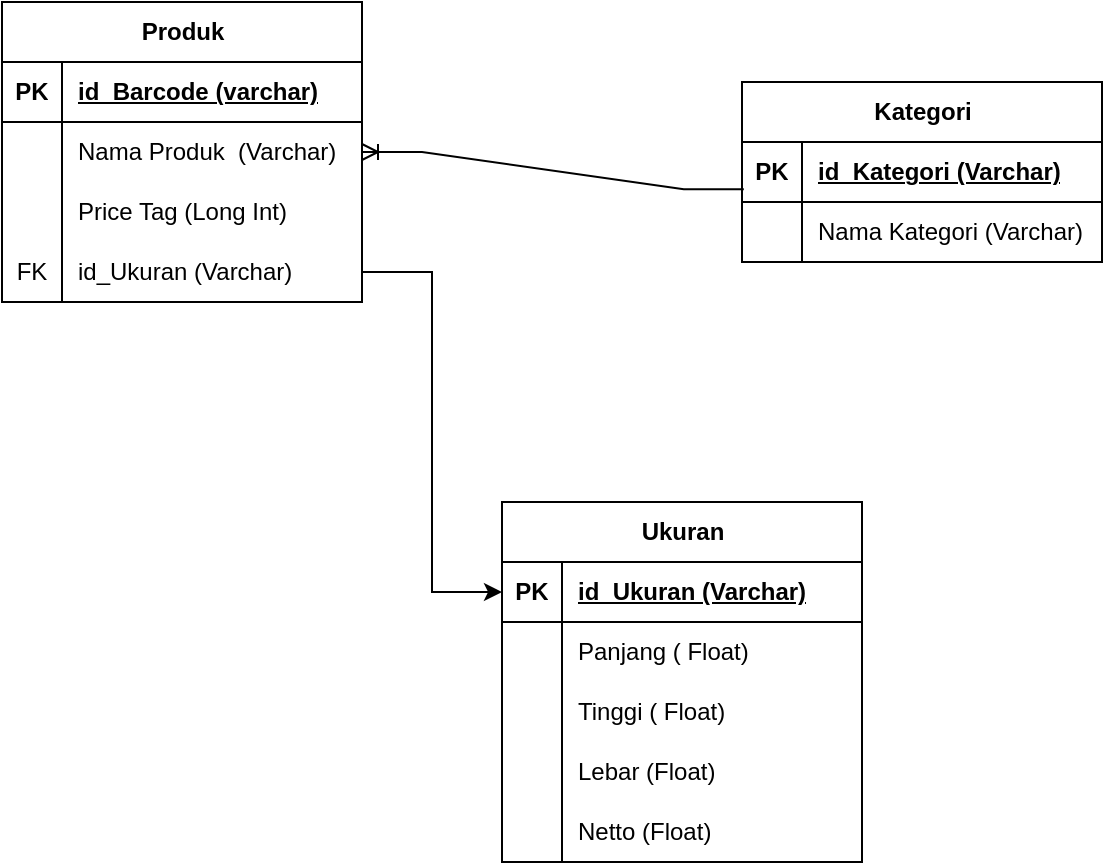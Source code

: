<mxfile version="21.0.6" type="device"><diagram name="Page-1" id="l5-iTmCWpSm1vLrKm-0z"><mxGraphModel dx="921" dy="485" grid="1" gridSize="10" guides="1" tooltips="1" connect="1" arrows="1" fold="1" page="1" pageScale="1" pageWidth="850" pageHeight="1100" math="0" shadow="0"><root><mxCell id="0"/><mxCell id="1" parent="0"/><mxCell id="pV-ZH-VMdChdQJ2DuikS-3" value="Produk" style="shape=table;startSize=30;container=1;collapsible=1;childLayout=tableLayout;fixedRows=1;rowLines=0;fontStyle=1;align=center;resizeLast=1;html=1;" vertex="1" parent="1"><mxGeometry x="90" y="240" width="180" height="150" as="geometry"/></mxCell><mxCell id="pV-ZH-VMdChdQJ2DuikS-4" value="" style="shape=tableRow;horizontal=0;startSize=0;swimlaneHead=0;swimlaneBody=0;fillColor=none;collapsible=0;dropTarget=0;points=[[0,0.5],[1,0.5]];portConstraint=eastwest;top=0;left=0;right=0;bottom=1;" vertex="1" parent="pV-ZH-VMdChdQJ2DuikS-3"><mxGeometry y="30" width="180" height="30" as="geometry"/></mxCell><mxCell id="pV-ZH-VMdChdQJ2DuikS-5" value="PK" style="shape=partialRectangle;connectable=0;fillColor=none;top=0;left=0;bottom=0;right=0;fontStyle=1;overflow=hidden;whiteSpace=wrap;html=1;" vertex="1" parent="pV-ZH-VMdChdQJ2DuikS-4"><mxGeometry width="30" height="30" as="geometry"><mxRectangle width="30" height="30" as="alternateBounds"/></mxGeometry></mxCell><mxCell id="pV-ZH-VMdChdQJ2DuikS-6" value="id_Barcode (varchar)" style="shape=partialRectangle;connectable=0;fillColor=none;top=0;left=0;bottom=0;right=0;align=left;spacingLeft=6;fontStyle=5;overflow=hidden;whiteSpace=wrap;html=1;" vertex="1" parent="pV-ZH-VMdChdQJ2DuikS-4"><mxGeometry x="30" width="150" height="30" as="geometry"><mxRectangle width="150" height="30" as="alternateBounds"/></mxGeometry></mxCell><mxCell id="pV-ZH-VMdChdQJ2DuikS-7" value="" style="shape=tableRow;horizontal=0;startSize=0;swimlaneHead=0;swimlaneBody=0;fillColor=none;collapsible=0;dropTarget=0;points=[[0,0.5],[1,0.5]];portConstraint=eastwest;top=0;left=0;right=0;bottom=0;" vertex="1" parent="pV-ZH-VMdChdQJ2DuikS-3"><mxGeometry y="60" width="180" height="30" as="geometry"/></mxCell><mxCell id="pV-ZH-VMdChdQJ2DuikS-8" value="" style="shape=partialRectangle;connectable=0;fillColor=none;top=0;left=0;bottom=0;right=0;editable=1;overflow=hidden;whiteSpace=wrap;html=1;" vertex="1" parent="pV-ZH-VMdChdQJ2DuikS-7"><mxGeometry width="30" height="30" as="geometry"><mxRectangle width="30" height="30" as="alternateBounds"/></mxGeometry></mxCell><mxCell id="pV-ZH-VMdChdQJ2DuikS-9" value="Nama Produk&amp;nbsp; (Varchar)" style="shape=partialRectangle;connectable=0;fillColor=none;top=0;left=0;bottom=0;right=0;align=left;spacingLeft=6;overflow=hidden;whiteSpace=wrap;html=1;" vertex="1" parent="pV-ZH-VMdChdQJ2DuikS-7"><mxGeometry x="30" width="150" height="30" as="geometry"><mxRectangle width="150" height="30" as="alternateBounds"/></mxGeometry></mxCell><mxCell id="pV-ZH-VMdChdQJ2DuikS-18" value="" style="shape=tableRow;horizontal=0;startSize=0;swimlaneHead=0;swimlaneBody=0;fillColor=none;collapsible=0;dropTarget=0;points=[[0,0.5],[1,0.5]];portConstraint=eastwest;top=0;left=0;right=0;bottom=0;" vertex="1" parent="pV-ZH-VMdChdQJ2DuikS-3"><mxGeometry y="90" width="180" height="30" as="geometry"/></mxCell><mxCell id="pV-ZH-VMdChdQJ2DuikS-19" value="" style="shape=partialRectangle;connectable=0;fillColor=none;top=0;left=0;bottom=0;right=0;editable=1;overflow=hidden;whiteSpace=wrap;html=1;" vertex="1" parent="pV-ZH-VMdChdQJ2DuikS-18"><mxGeometry width="30" height="30" as="geometry"><mxRectangle width="30" height="30" as="alternateBounds"/></mxGeometry></mxCell><mxCell id="pV-ZH-VMdChdQJ2DuikS-20" value="Price Tag (Long Int)" style="shape=partialRectangle;connectable=0;fillColor=none;top=0;left=0;bottom=0;right=0;align=left;spacingLeft=6;overflow=hidden;whiteSpace=wrap;html=1;" vertex="1" parent="pV-ZH-VMdChdQJ2DuikS-18"><mxGeometry x="30" width="150" height="30" as="geometry"><mxRectangle width="150" height="30" as="alternateBounds"/></mxGeometry></mxCell><mxCell id="pV-ZH-VMdChdQJ2DuikS-48" value="" style="shape=tableRow;horizontal=0;startSize=0;swimlaneHead=0;swimlaneBody=0;fillColor=none;collapsible=0;dropTarget=0;points=[[0,0.5],[1,0.5]];portConstraint=eastwest;top=0;left=0;right=0;bottom=0;" vertex="1" parent="pV-ZH-VMdChdQJ2DuikS-3"><mxGeometry y="120" width="180" height="30" as="geometry"/></mxCell><mxCell id="pV-ZH-VMdChdQJ2DuikS-49" value="FK" style="shape=partialRectangle;connectable=0;fillColor=none;top=0;left=0;bottom=0;right=0;editable=1;overflow=hidden;whiteSpace=wrap;html=1;" vertex="1" parent="pV-ZH-VMdChdQJ2DuikS-48"><mxGeometry width="30" height="30" as="geometry"><mxRectangle width="30" height="30" as="alternateBounds"/></mxGeometry></mxCell><mxCell id="pV-ZH-VMdChdQJ2DuikS-50" value="id_Ukuran (Varchar)" style="shape=partialRectangle;connectable=0;fillColor=none;top=0;left=0;bottom=0;right=0;align=left;spacingLeft=6;overflow=hidden;whiteSpace=wrap;html=1;" vertex="1" parent="pV-ZH-VMdChdQJ2DuikS-48"><mxGeometry x="30" width="150" height="30" as="geometry"><mxRectangle width="150" height="30" as="alternateBounds"/></mxGeometry></mxCell><mxCell id="pV-ZH-VMdChdQJ2DuikS-24" value="Kategori" style="shape=table;startSize=30;container=1;collapsible=1;childLayout=tableLayout;fixedRows=1;rowLines=0;fontStyle=1;align=center;resizeLast=1;html=1;" vertex="1" parent="1"><mxGeometry x="460" y="280" width="180" height="90" as="geometry"/></mxCell><mxCell id="pV-ZH-VMdChdQJ2DuikS-25" value="" style="shape=tableRow;horizontal=0;startSize=0;swimlaneHead=0;swimlaneBody=0;fillColor=none;collapsible=0;dropTarget=0;points=[[0,0.5],[1,0.5]];portConstraint=eastwest;top=0;left=0;right=0;bottom=1;" vertex="1" parent="pV-ZH-VMdChdQJ2DuikS-24"><mxGeometry y="30" width="180" height="30" as="geometry"/></mxCell><mxCell id="pV-ZH-VMdChdQJ2DuikS-26" value="PK" style="shape=partialRectangle;connectable=0;fillColor=none;top=0;left=0;bottom=0;right=0;fontStyle=1;overflow=hidden;whiteSpace=wrap;html=1;" vertex="1" parent="pV-ZH-VMdChdQJ2DuikS-25"><mxGeometry width="30" height="30" as="geometry"><mxRectangle width="30" height="30" as="alternateBounds"/></mxGeometry></mxCell><mxCell id="pV-ZH-VMdChdQJ2DuikS-27" value="id_Kategori (Varchar)" style="shape=partialRectangle;connectable=0;fillColor=none;top=0;left=0;bottom=0;right=0;align=left;spacingLeft=6;fontStyle=5;overflow=hidden;whiteSpace=wrap;html=1;" vertex="1" parent="pV-ZH-VMdChdQJ2DuikS-25"><mxGeometry x="30" width="150" height="30" as="geometry"><mxRectangle width="150" height="30" as="alternateBounds"/></mxGeometry></mxCell><mxCell id="pV-ZH-VMdChdQJ2DuikS-28" value="" style="shape=tableRow;horizontal=0;startSize=0;swimlaneHead=0;swimlaneBody=0;fillColor=none;collapsible=0;dropTarget=0;points=[[0,0.5],[1,0.5]];portConstraint=eastwest;top=0;left=0;right=0;bottom=0;" vertex="1" parent="pV-ZH-VMdChdQJ2DuikS-24"><mxGeometry y="60" width="180" height="30" as="geometry"/></mxCell><mxCell id="pV-ZH-VMdChdQJ2DuikS-29" value="" style="shape=partialRectangle;connectable=0;fillColor=none;top=0;left=0;bottom=0;right=0;editable=1;overflow=hidden;whiteSpace=wrap;html=1;" vertex="1" parent="pV-ZH-VMdChdQJ2DuikS-28"><mxGeometry width="30" height="30" as="geometry"><mxRectangle width="30" height="30" as="alternateBounds"/></mxGeometry></mxCell><mxCell id="pV-ZH-VMdChdQJ2DuikS-30" value="Nama Kategori (Varchar)" style="shape=partialRectangle;connectable=0;fillColor=none;top=0;left=0;bottom=0;right=0;align=left;spacingLeft=6;overflow=hidden;whiteSpace=wrap;html=1;" vertex="1" parent="pV-ZH-VMdChdQJ2DuikS-28"><mxGeometry x="30" width="150" height="30" as="geometry"><mxRectangle width="150" height="30" as="alternateBounds"/></mxGeometry></mxCell><mxCell id="pV-ZH-VMdChdQJ2DuikS-37" value="" style="edgeStyle=entityRelationEdgeStyle;fontSize=12;html=1;endArrow=ERoneToMany;rounded=0;exitX=0.005;exitY=0.789;exitDx=0;exitDy=0;exitPerimeter=0;" edge="1" parent="1" source="pV-ZH-VMdChdQJ2DuikS-25" target="pV-ZH-VMdChdQJ2DuikS-3"><mxGeometry width="100" height="100" relative="1" as="geometry"><mxPoint x="290" y="370" as="sourcePoint"/><mxPoint x="300" y="339" as="targetPoint"/></mxGeometry></mxCell><mxCell id="pV-ZH-VMdChdQJ2DuikS-38" value="Ukuran" style="shape=table;startSize=30;container=1;collapsible=1;childLayout=tableLayout;fixedRows=1;rowLines=0;fontStyle=1;align=center;resizeLast=1;html=1;" vertex="1" parent="1"><mxGeometry x="340" y="490" width="180" height="180" as="geometry"/></mxCell><mxCell id="pV-ZH-VMdChdQJ2DuikS-39" value="" style="shape=tableRow;horizontal=0;startSize=0;swimlaneHead=0;swimlaneBody=0;fillColor=none;collapsible=0;dropTarget=0;points=[[0,0.5],[1,0.5]];portConstraint=eastwest;top=0;left=0;right=0;bottom=1;" vertex="1" parent="pV-ZH-VMdChdQJ2DuikS-38"><mxGeometry y="30" width="180" height="30" as="geometry"/></mxCell><mxCell id="pV-ZH-VMdChdQJ2DuikS-40" value="PK" style="shape=partialRectangle;connectable=0;fillColor=none;top=0;left=0;bottom=0;right=0;fontStyle=1;overflow=hidden;whiteSpace=wrap;html=1;" vertex="1" parent="pV-ZH-VMdChdQJ2DuikS-39"><mxGeometry width="30" height="30" as="geometry"><mxRectangle width="30" height="30" as="alternateBounds"/></mxGeometry></mxCell><mxCell id="pV-ZH-VMdChdQJ2DuikS-41" value="id_Ukuran (Varchar)" style="shape=partialRectangle;connectable=0;fillColor=none;top=0;left=0;bottom=0;right=0;align=left;spacingLeft=6;fontStyle=5;overflow=hidden;whiteSpace=wrap;html=1;" vertex="1" parent="pV-ZH-VMdChdQJ2DuikS-39"><mxGeometry x="30" width="150" height="30" as="geometry"><mxRectangle width="150" height="30" as="alternateBounds"/></mxGeometry></mxCell><mxCell id="pV-ZH-VMdChdQJ2DuikS-42" value="" style="shape=tableRow;horizontal=0;startSize=0;swimlaneHead=0;swimlaneBody=0;fillColor=none;collapsible=0;dropTarget=0;points=[[0,0.5],[1,0.5]];portConstraint=eastwest;top=0;left=0;right=0;bottom=0;" vertex="1" parent="pV-ZH-VMdChdQJ2DuikS-38"><mxGeometry y="60" width="180" height="30" as="geometry"/></mxCell><mxCell id="pV-ZH-VMdChdQJ2DuikS-43" value="" style="shape=partialRectangle;connectable=0;fillColor=none;top=0;left=0;bottom=0;right=0;editable=1;overflow=hidden;whiteSpace=wrap;html=1;" vertex="1" parent="pV-ZH-VMdChdQJ2DuikS-42"><mxGeometry width="30" height="30" as="geometry"><mxRectangle width="30" height="30" as="alternateBounds"/></mxGeometry></mxCell><mxCell id="pV-ZH-VMdChdQJ2DuikS-44" value="Panjang ( Float)" style="shape=partialRectangle;connectable=0;fillColor=none;top=0;left=0;bottom=0;right=0;align=left;spacingLeft=6;overflow=hidden;whiteSpace=wrap;html=1;" vertex="1" parent="pV-ZH-VMdChdQJ2DuikS-42"><mxGeometry x="30" width="150" height="30" as="geometry"><mxRectangle width="150" height="30" as="alternateBounds"/></mxGeometry></mxCell><mxCell id="pV-ZH-VMdChdQJ2DuikS-45" value="" style="shape=tableRow;horizontal=0;startSize=0;swimlaneHead=0;swimlaneBody=0;fillColor=none;collapsible=0;dropTarget=0;points=[[0,0.5],[1,0.5]];portConstraint=eastwest;top=0;left=0;right=0;bottom=0;" vertex="1" parent="pV-ZH-VMdChdQJ2DuikS-38"><mxGeometry y="90" width="180" height="30" as="geometry"/></mxCell><mxCell id="pV-ZH-VMdChdQJ2DuikS-46" value="" style="shape=partialRectangle;connectable=0;fillColor=none;top=0;left=0;bottom=0;right=0;editable=1;overflow=hidden;whiteSpace=wrap;html=1;" vertex="1" parent="pV-ZH-VMdChdQJ2DuikS-45"><mxGeometry width="30" height="30" as="geometry"><mxRectangle width="30" height="30" as="alternateBounds"/></mxGeometry></mxCell><mxCell id="pV-ZH-VMdChdQJ2DuikS-47" value="Tinggi ( Float)" style="shape=partialRectangle;connectable=0;fillColor=none;top=0;left=0;bottom=0;right=0;align=left;spacingLeft=6;overflow=hidden;whiteSpace=wrap;html=1;" vertex="1" parent="pV-ZH-VMdChdQJ2DuikS-45"><mxGeometry x="30" width="150" height="30" as="geometry"><mxRectangle width="150" height="30" as="alternateBounds"/></mxGeometry></mxCell><mxCell id="pV-ZH-VMdChdQJ2DuikS-51" value="" style="shape=tableRow;horizontal=0;startSize=0;swimlaneHead=0;swimlaneBody=0;fillColor=none;collapsible=0;dropTarget=0;points=[[0,0.5],[1,0.5]];portConstraint=eastwest;top=0;left=0;right=0;bottom=0;" vertex="1" parent="pV-ZH-VMdChdQJ2DuikS-38"><mxGeometry y="120" width="180" height="30" as="geometry"/></mxCell><mxCell id="pV-ZH-VMdChdQJ2DuikS-52" value="" style="shape=partialRectangle;connectable=0;fillColor=none;top=0;left=0;bottom=0;right=0;editable=1;overflow=hidden;whiteSpace=wrap;html=1;" vertex="1" parent="pV-ZH-VMdChdQJ2DuikS-51"><mxGeometry width="30" height="30" as="geometry"><mxRectangle width="30" height="30" as="alternateBounds"/></mxGeometry></mxCell><mxCell id="pV-ZH-VMdChdQJ2DuikS-53" value="Lebar (Float)" style="shape=partialRectangle;connectable=0;fillColor=none;top=0;left=0;bottom=0;right=0;align=left;spacingLeft=6;overflow=hidden;whiteSpace=wrap;html=1;" vertex="1" parent="pV-ZH-VMdChdQJ2DuikS-51"><mxGeometry x="30" width="150" height="30" as="geometry"><mxRectangle width="150" height="30" as="alternateBounds"/></mxGeometry></mxCell><mxCell id="pV-ZH-VMdChdQJ2DuikS-54" value="" style="shape=tableRow;horizontal=0;startSize=0;swimlaneHead=0;swimlaneBody=0;fillColor=none;collapsible=0;dropTarget=0;points=[[0,0.5],[1,0.5]];portConstraint=eastwest;top=0;left=0;right=0;bottom=0;" vertex="1" parent="pV-ZH-VMdChdQJ2DuikS-38"><mxGeometry y="150" width="180" height="30" as="geometry"/></mxCell><mxCell id="pV-ZH-VMdChdQJ2DuikS-55" value="" style="shape=partialRectangle;connectable=0;fillColor=none;top=0;left=0;bottom=0;right=0;editable=1;overflow=hidden;whiteSpace=wrap;html=1;" vertex="1" parent="pV-ZH-VMdChdQJ2DuikS-54"><mxGeometry width="30" height="30" as="geometry"><mxRectangle width="30" height="30" as="alternateBounds"/></mxGeometry></mxCell><mxCell id="pV-ZH-VMdChdQJ2DuikS-56" value="Netto (Float)" style="shape=partialRectangle;connectable=0;fillColor=none;top=0;left=0;bottom=0;right=0;align=left;spacingLeft=6;overflow=hidden;whiteSpace=wrap;html=1;" vertex="1" parent="pV-ZH-VMdChdQJ2DuikS-54"><mxGeometry x="30" width="150" height="30" as="geometry"><mxRectangle width="150" height="30" as="alternateBounds"/></mxGeometry></mxCell><mxCell id="pV-ZH-VMdChdQJ2DuikS-57" style="edgeStyle=orthogonalEdgeStyle;rounded=0;orthogonalLoop=1;jettySize=auto;html=1;exitX=1;exitY=0.5;exitDx=0;exitDy=0;entryX=0;entryY=0.5;entryDx=0;entryDy=0;" edge="1" parent="1" source="pV-ZH-VMdChdQJ2DuikS-48" target="pV-ZH-VMdChdQJ2DuikS-39"><mxGeometry relative="1" as="geometry"/></mxCell></root></mxGraphModel></diagram></mxfile>